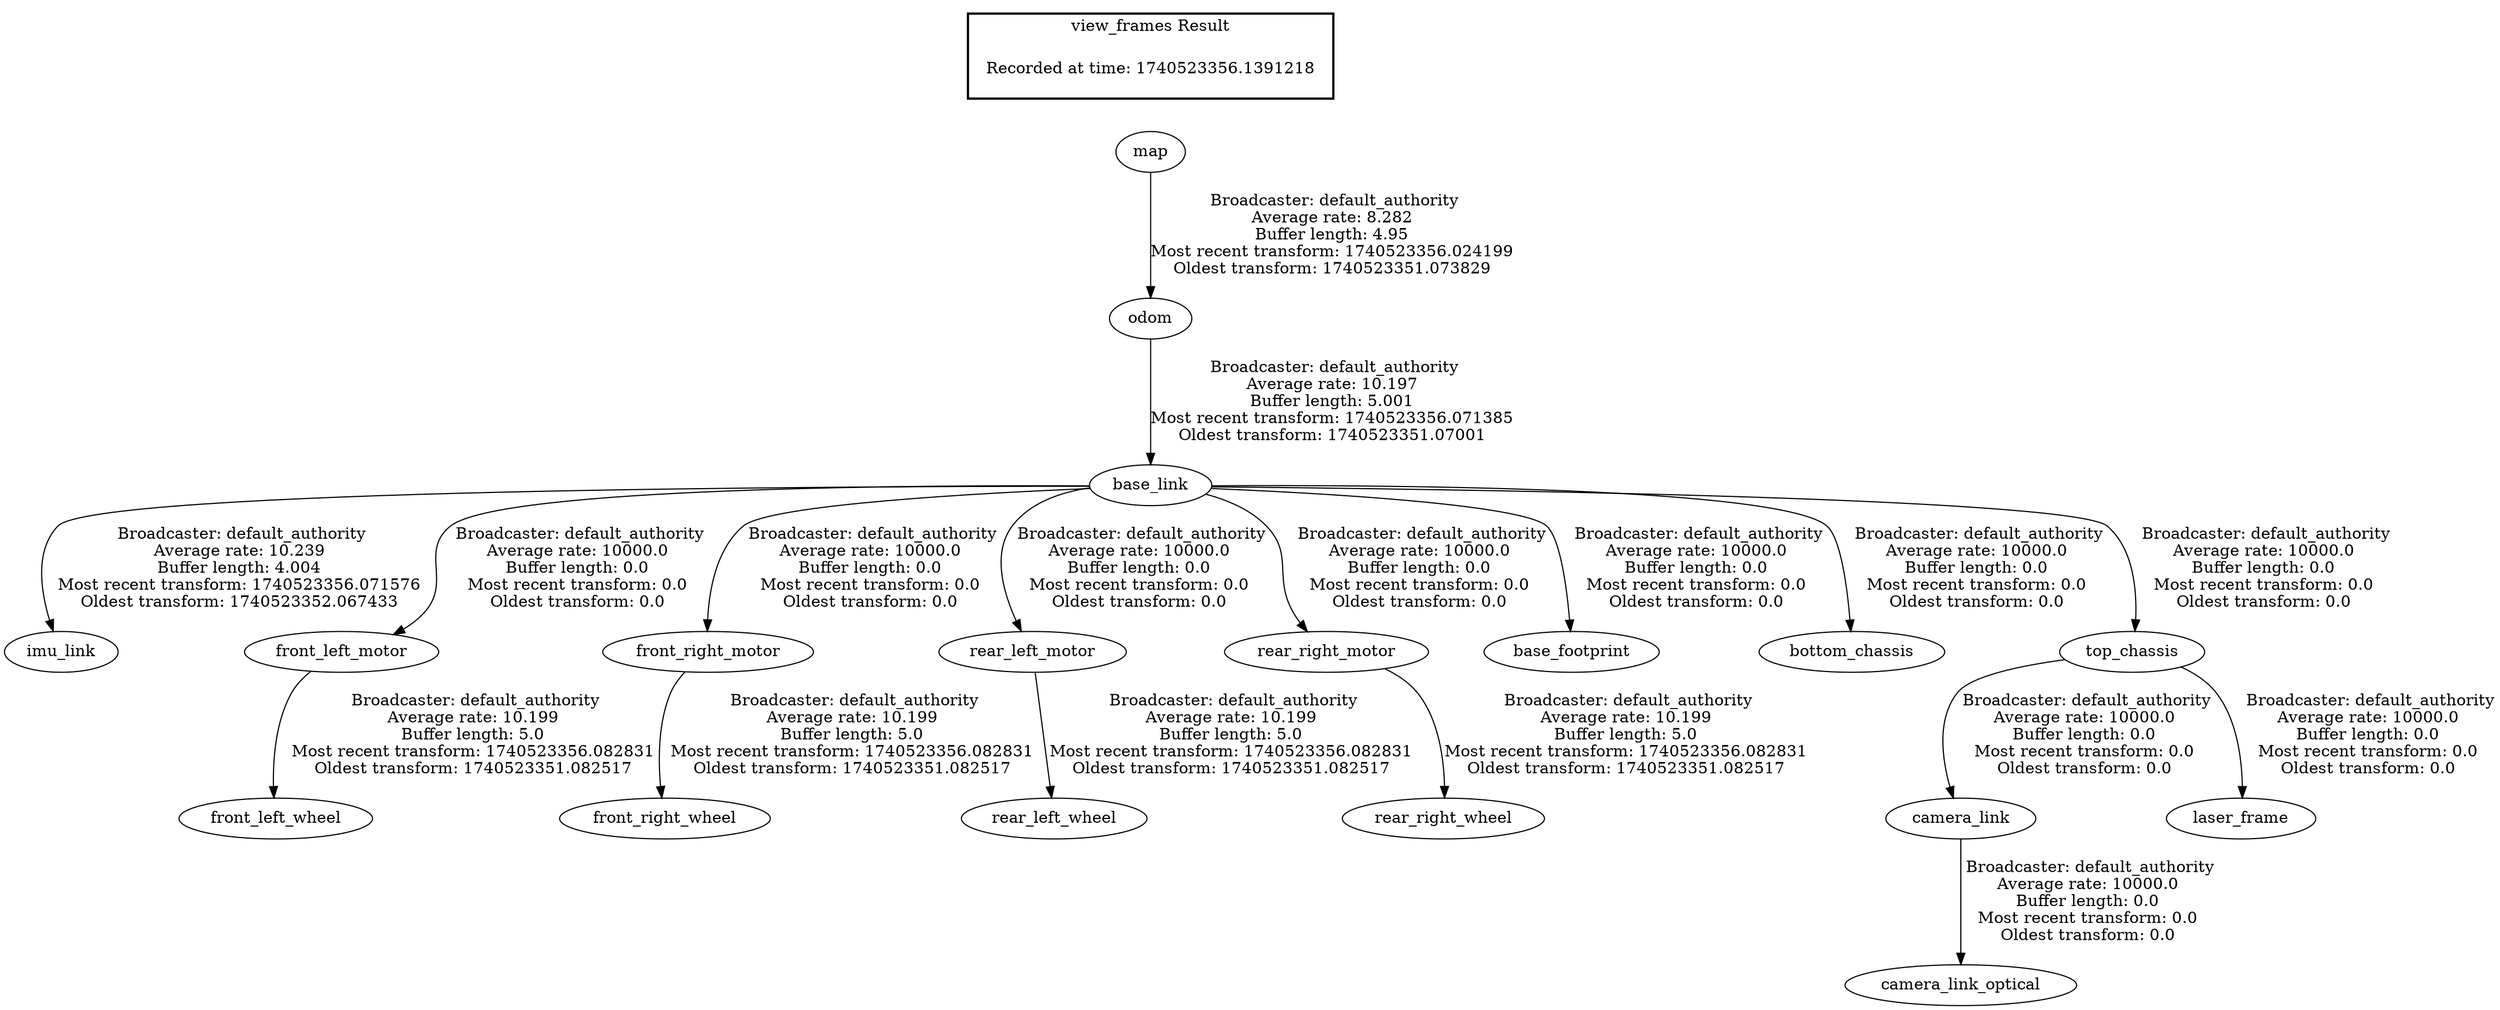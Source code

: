 digraph G {
"map" -> "odom"[label=" Broadcaster: default_authority\nAverage rate: 8.282\nBuffer length: 4.95\nMost recent transform: 1740523356.024199\nOldest transform: 1740523351.073829\n"];
"base_link" -> "imu_link"[label=" Broadcaster: default_authority\nAverage rate: 10.239\nBuffer length: 4.004\nMost recent transform: 1740523356.071576\nOldest transform: 1740523352.067433\n"];
"odom" -> "base_link"[label=" Broadcaster: default_authority\nAverage rate: 10.197\nBuffer length: 5.001\nMost recent transform: 1740523356.071385\nOldest transform: 1740523351.07001\n"];
"front_left_motor" -> "front_left_wheel"[label=" Broadcaster: default_authority\nAverage rate: 10.199\nBuffer length: 5.0\nMost recent transform: 1740523356.082831\nOldest transform: 1740523351.082517\n"];
"base_link" -> "front_left_motor"[label=" Broadcaster: default_authority\nAverage rate: 10000.0\nBuffer length: 0.0\nMost recent transform: 0.0\nOldest transform: 0.0\n"];
"front_right_motor" -> "front_right_wheel"[label=" Broadcaster: default_authority\nAverage rate: 10.199\nBuffer length: 5.0\nMost recent transform: 1740523356.082831\nOldest transform: 1740523351.082517\n"];
"base_link" -> "front_right_motor"[label=" Broadcaster: default_authority\nAverage rate: 10000.0\nBuffer length: 0.0\nMost recent transform: 0.0\nOldest transform: 0.0\n"];
"rear_left_motor" -> "rear_left_wheel"[label=" Broadcaster: default_authority\nAverage rate: 10.199\nBuffer length: 5.0\nMost recent transform: 1740523356.082831\nOldest transform: 1740523351.082517\n"];
"base_link" -> "rear_left_motor"[label=" Broadcaster: default_authority\nAverage rate: 10000.0\nBuffer length: 0.0\nMost recent transform: 0.0\nOldest transform: 0.0\n"];
"rear_right_motor" -> "rear_right_wheel"[label=" Broadcaster: default_authority\nAverage rate: 10.199\nBuffer length: 5.0\nMost recent transform: 1740523356.082831\nOldest transform: 1740523351.082517\n"];
"base_link" -> "rear_right_motor"[label=" Broadcaster: default_authority\nAverage rate: 10000.0\nBuffer length: 0.0\nMost recent transform: 0.0\nOldest transform: 0.0\n"];
"base_link" -> "base_footprint"[label=" Broadcaster: default_authority\nAverage rate: 10000.0\nBuffer length: 0.0\nMost recent transform: 0.0\nOldest transform: 0.0\n"];
"base_link" -> "bottom_chassis"[label=" Broadcaster: default_authority\nAverage rate: 10000.0\nBuffer length: 0.0\nMost recent transform: 0.0\nOldest transform: 0.0\n"];
"top_chassis" -> "camera_link"[label=" Broadcaster: default_authority\nAverage rate: 10000.0\nBuffer length: 0.0\nMost recent transform: 0.0\nOldest transform: 0.0\n"];
"base_link" -> "top_chassis"[label=" Broadcaster: default_authority\nAverage rate: 10000.0\nBuffer length: 0.0\nMost recent transform: 0.0\nOldest transform: 0.0\n"];
"camera_link" -> "camera_link_optical"[label=" Broadcaster: default_authority\nAverage rate: 10000.0\nBuffer length: 0.0\nMost recent transform: 0.0\nOldest transform: 0.0\n"];
"top_chassis" -> "laser_frame"[label=" Broadcaster: default_authority\nAverage rate: 10000.0\nBuffer length: 0.0\nMost recent transform: 0.0\nOldest transform: 0.0\n"];
edge [style=invis];
 subgraph cluster_legend { style=bold; color=black; label ="view_frames Result";
"Recorded at time: 1740523356.1391218"[ shape=plaintext ] ;
}->"map";
}